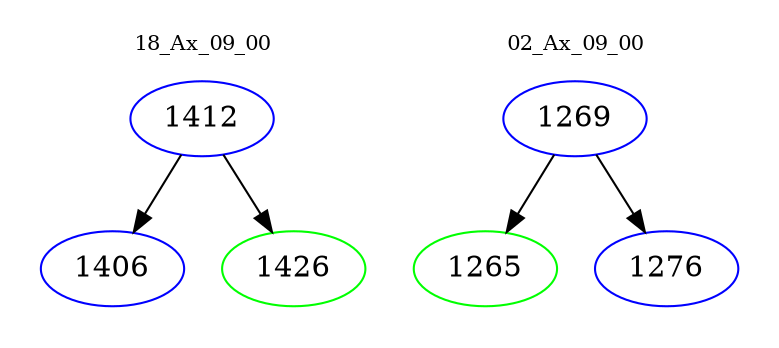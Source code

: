 digraph{
subgraph cluster_0 {
color = white
label = "18_Ax_09_00";
fontsize=10;
T0_1412 [label="1412", color="blue"]
T0_1412 -> T0_1406 [color="black"]
T0_1406 [label="1406", color="blue"]
T0_1412 -> T0_1426 [color="black"]
T0_1426 [label="1426", color="green"]
}
subgraph cluster_1 {
color = white
label = "02_Ax_09_00";
fontsize=10;
T1_1269 [label="1269", color="blue"]
T1_1269 -> T1_1265 [color="black"]
T1_1265 [label="1265", color="green"]
T1_1269 -> T1_1276 [color="black"]
T1_1276 [label="1276", color="blue"]
}
}
